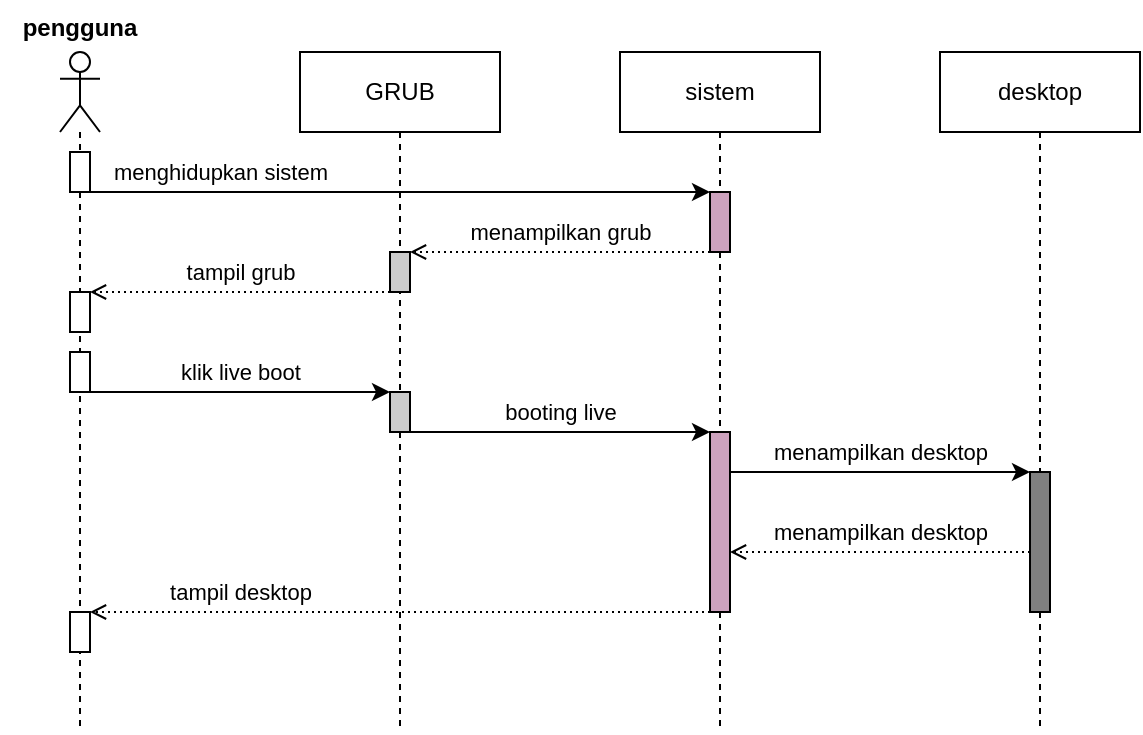 <mxfile version="20.0.4" type="device"><diagram id="7hxsqjyYqvYk_cPpTbc1" name="Halaman-1"><mxGraphModel dx="599" dy="313" grid="1" gridSize="10" guides="1" tooltips="1" connect="1" arrows="1" fold="1" page="1" pageScale="1" pageWidth="850" pageHeight="1100" math="0" shadow="0"><root><mxCell id="0"/><mxCell id="1" parent="0"/><mxCell id="VZURA2szrpwFswQn8ezD-1" value="" style="shape=umlLifeline;participant=umlActor;perimeter=lifelinePerimeter;whiteSpace=wrap;html=1;container=1;collapsible=0;recursiveResize=0;verticalAlign=top;spacingTop=36;outlineConnect=0;" vertex="1" parent="1"><mxGeometry x="70" y="40" width="20" height="340" as="geometry"/></mxCell><mxCell id="VZURA2szrpwFswQn8ezD-5" value="" style="html=1;points=[];perimeter=orthogonalPerimeter;" vertex="1" parent="VZURA2szrpwFswQn8ezD-1"><mxGeometry x="5" y="50" width="10" height="20" as="geometry"/></mxCell><mxCell id="VZURA2szrpwFswQn8ezD-12" value="" style="html=1;points=[];perimeter=orthogonalPerimeter;" vertex="1" parent="VZURA2szrpwFswQn8ezD-1"><mxGeometry x="5" y="120" width="10" height="20" as="geometry"/></mxCell><mxCell id="VZURA2szrpwFswQn8ezD-14" value="" style="html=1;points=[];perimeter=orthogonalPerimeter;" vertex="1" parent="VZURA2szrpwFswQn8ezD-1"><mxGeometry x="5" y="150" width="10" height="20" as="geometry"/></mxCell><mxCell id="VZURA2szrpwFswQn8ezD-24" value="" style="html=1;points=[];perimeter=orthogonalPerimeter;" vertex="1" parent="VZURA2szrpwFswQn8ezD-1"><mxGeometry x="5" y="280" width="10" height="20" as="geometry"/></mxCell><mxCell id="VZURA2szrpwFswQn8ezD-2" value="GRUB" style="shape=umlLifeline;perimeter=lifelinePerimeter;whiteSpace=wrap;html=1;container=1;collapsible=0;recursiveResize=0;outlineConnect=0;" vertex="1" parent="1"><mxGeometry x="190" y="40" width="100" height="340" as="geometry"/></mxCell><mxCell id="VZURA2szrpwFswQn8ezD-10" value="" style="html=1;points=[];perimeter=orthogonalPerimeter;fillColor=#CCCCCC;" vertex="1" parent="VZURA2szrpwFswQn8ezD-2"><mxGeometry x="45" y="100" width="10" height="20" as="geometry"/></mxCell><mxCell id="VZURA2szrpwFswQn8ezD-15" value="" style="html=1;points=[];perimeter=orthogonalPerimeter;fillColor=#CCCCCC;" vertex="1" parent="VZURA2szrpwFswQn8ezD-2"><mxGeometry x="45" y="170" width="10" height="20" as="geometry"/></mxCell><mxCell id="VZURA2szrpwFswQn8ezD-3" value="sistem" style="shape=umlLifeline;perimeter=lifelinePerimeter;whiteSpace=wrap;html=1;container=1;collapsible=0;recursiveResize=0;outlineConnect=0;" vertex="1" parent="1"><mxGeometry x="350" y="40" width="100" height="340" as="geometry"/></mxCell><mxCell id="VZURA2szrpwFswQn8ezD-7" value="" style="html=1;points=[];perimeter=orthogonalPerimeter;fillColor=#CDA2BE;" vertex="1" parent="VZURA2szrpwFswQn8ezD-3"><mxGeometry x="45" y="70" width="10" height="30" as="geometry"/></mxCell><mxCell id="VZURA2szrpwFswQn8ezD-17" value="" style="html=1;points=[];perimeter=orthogonalPerimeter;fillColor=#CDA2BE;" vertex="1" parent="VZURA2szrpwFswQn8ezD-3"><mxGeometry x="45" y="190" width="10" height="90" as="geometry"/></mxCell><mxCell id="VZURA2szrpwFswQn8ezD-6" value="desktop" style="shape=umlLifeline;perimeter=lifelinePerimeter;whiteSpace=wrap;html=1;container=1;collapsible=0;recursiveResize=0;outlineConnect=0;" vertex="1" parent="1"><mxGeometry x="510" y="40" width="100" height="340" as="geometry"/></mxCell><mxCell id="VZURA2szrpwFswQn8ezD-21" value="" style="html=1;points=[];perimeter=orthogonalPerimeter;fillColor=#808080;" vertex="1" parent="VZURA2szrpwFswQn8ezD-6"><mxGeometry x="45" y="210" width="10" height="70" as="geometry"/></mxCell><mxCell id="VZURA2szrpwFswQn8ezD-8" value="menghidupkan sistem" style="edgeStyle=orthogonalEdgeStyle;rounded=0;orthogonalLoop=1;jettySize=auto;html=1;" edge="1" parent="1" source="VZURA2szrpwFswQn8ezD-5" target="VZURA2szrpwFswQn8ezD-7"><mxGeometry x="-0.581" y="10" relative="1" as="geometry"><Array as="points"><mxPoint x="400" y="110"/></Array><mxPoint as="offset"/></mxGeometry></mxCell><mxCell id="VZURA2szrpwFswQn8ezD-11" value="menampilkan grub" style="edgeStyle=orthogonalEdgeStyle;rounded=0;orthogonalLoop=1;jettySize=auto;html=1;endArrow=open;endFill=0;dashed=1;dashPattern=1 2;" edge="1" parent="1" source="VZURA2szrpwFswQn8ezD-7" target="VZURA2szrpwFswQn8ezD-10"><mxGeometry y="-10" relative="1" as="geometry"><Array as="points"><mxPoint x="360" y="140"/><mxPoint x="360" y="140"/></Array><mxPoint as="offset"/></mxGeometry></mxCell><mxCell id="VZURA2szrpwFswQn8ezD-13" value="tampil grub" style="edgeStyle=orthogonalEdgeStyle;rounded=0;orthogonalLoop=1;jettySize=auto;html=1;dashed=1;dashPattern=1 2;endArrow=open;endFill=0;" edge="1" parent="1" source="VZURA2szrpwFswQn8ezD-10" target="VZURA2szrpwFswQn8ezD-12"><mxGeometry y="-10" relative="1" as="geometry"><Array as="points"><mxPoint x="200" y="160"/><mxPoint x="200" y="160"/></Array><mxPoint as="offset"/></mxGeometry></mxCell><mxCell id="VZURA2szrpwFswQn8ezD-16" value="klik live boot" style="edgeStyle=orthogonalEdgeStyle;rounded=0;orthogonalLoop=1;jettySize=auto;html=1;" edge="1" parent="1" source="VZURA2szrpwFswQn8ezD-14" target="VZURA2szrpwFswQn8ezD-15"><mxGeometry y="10" relative="1" as="geometry"><Array as="points"><mxPoint x="190" y="210"/><mxPoint x="190" y="210"/></Array><mxPoint as="offset"/></mxGeometry></mxCell><mxCell id="VZURA2szrpwFswQn8ezD-18" value="booting live" style="edgeStyle=orthogonalEdgeStyle;rounded=0;orthogonalLoop=1;jettySize=auto;html=1;" edge="1" parent="1" source="VZURA2szrpwFswQn8ezD-15" target="VZURA2szrpwFswQn8ezD-17"><mxGeometry y="10" relative="1" as="geometry"><Array as="points"><mxPoint x="360" y="230"/><mxPoint x="360" y="230"/></Array><mxPoint as="offset"/></mxGeometry></mxCell><mxCell id="VZURA2szrpwFswQn8ezD-22" value="menampilkan desktop" style="edgeStyle=orthogonalEdgeStyle;rounded=0;orthogonalLoop=1;jettySize=auto;html=1;" edge="1" parent="1" source="VZURA2szrpwFswQn8ezD-17" target="VZURA2szrpwFswQn8ezD-21"><mxGeometry y="10" relative="1" as="geometry"><Array as="points"><mxPoint x="450" y="250"/><mxPoint x="450" y="250"/></Array><mxPoint as="offset"/></mxGeometry></mxCell><mxCell id="VZURA2szrpwFswQn8ezD-23" value="menampilkan desktop" style="edgeStyle=orthogonalEdgeStyle;rounded=0;orthogonalLoop=1;jettySize=auto;html=1;dashed=1;dashPattern=1 2;endArrow=open;endFill=0;" edge="1" parent="1" source="VZURA2szrpwFswQn8ezD-21" target="VZURA2szrpwFswQn8ezD-17"><mxGeometry y="-10" relative="1" as="geometry"><Array as="points"><mxPoint x="490" y="290"/><mxPoint x="490" y="290"/></Array><mxPoint as="offset"/></mxGeometry></mxCell><mxCell id="VZURA2szrpwFswQn8ezD-25" value="tampil desktop" style="edgeStyle=orthogonalEdgeStyle;rounded=0;orthogonalLoop=1;jettySize=auto;html=1;dashed=1;dashPattern=1 2;endArrow=open;endFill=0;" edge="1" parent="1" source="VZURA2szrpwFswQn8ezD-17" target="VZURA2szrpwFswQn8ezD-24"><mxGeometry x="0.516" y="-10" relative="1" as="geometry"><Array as="points"><mxPoint x="160" y="320"/><mxPoint x="160" y="320"/></Array><mxPoint as="offset"/></mxGeometry></mxCell><mxCell id="VZURA2szrpwFswQn8ezD-26" value="pengguna" style="text;align=center;fontStyle=1;verticalAlign=middle;spacingLeft=3;spacingRight=3;strokeColor=none;rotatable=0;points=[[0,0.5],[1,0.5]];portConstraint=eastwest;" vertex="1" parent="1"><mxGeometry x="40" y="14" width="80" height="26" as="geometry"/></mxCell></root></mxGraphModel></diagram></mxfile>